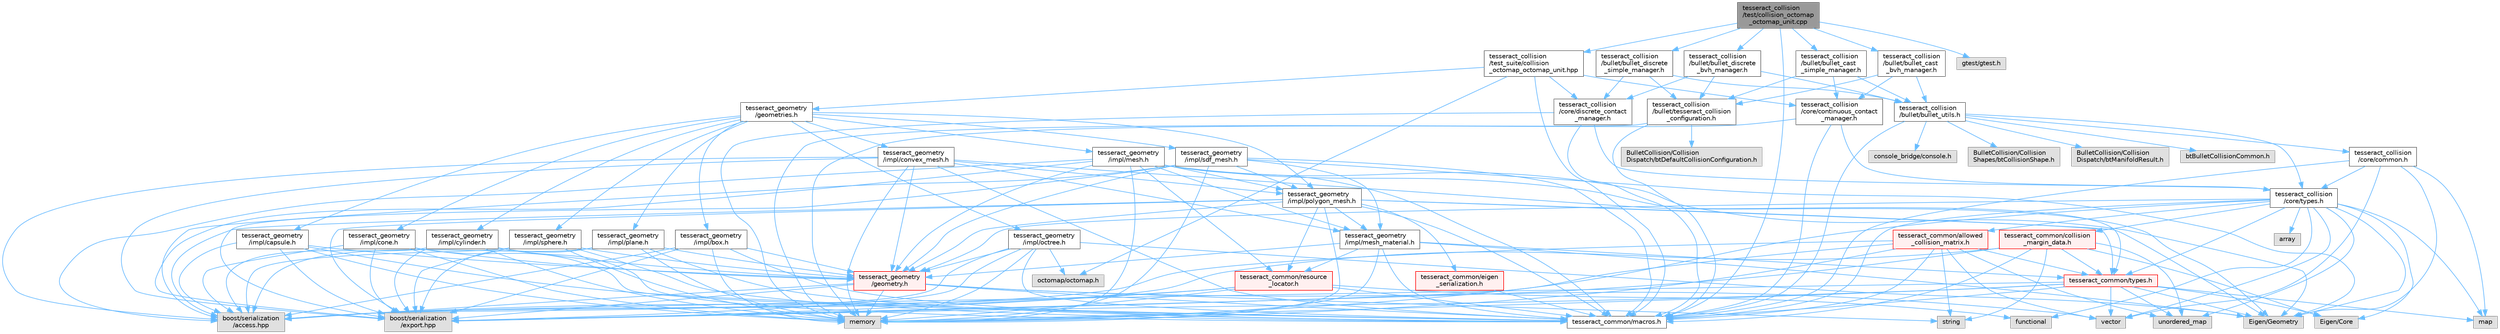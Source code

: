 digraph "tesseract_collision/test/collision_octomap_octomap_unit.cpp"
{
 // LATEX_PDF_SIZE
  bgcolor="transparent";
  edge [fontname=Helvetica,fontsize=10,labelfontname=Helvetica,labelfontsize=10];
  node [fontname=Helvetica,fontsize=10,shape=box,height=0.2,width=0.4];
  Node1 [label="tesseract_collision\l/test/collision_octomap\l_octomap_unit.cpp",height=0.2,width=0.4,color="gray40", fillcolor="grey60", style="filled", fontcolor="black",tooltip=" "];
  Node1 -> Node2 [color="steelblue1",style="solid"];
  Node2 [label="tesseract_common/macros.h",height=0.2,width=0.4,color="grey40", fillcolor="white", style="filled",URL="$de/d3c/macros_8h.html",tooltip="Common Tesseract Macros."];
  Node1 -> Node3 [color="steelblue1",style="solid"];
  Node3 [label="gtest/gtest.h",height=0.2,width=0.4,color="grey60", fillcolor="#E0E0E0", style="filled",tooltip=" "];
  Node1 -> Node4 [color="steelblue1",style="solid"];
  Node4 [label="tesseract_collision\l/test_suite/collision\l_octomap_octomap_unit.hpp",height=0.2,width=0.4,color="grey40", fillcolor="white", style="filled",URL="$d7/d2c/collision__octomap__octomap__unit_8hpp.html",tooltip=" "];
  Node4 -> Node2 [color="steelblue1",style="solid"];
  Node4 -> Node5 [color="steelblue1",style="solid"];
  Node5 [label="octomap/octomap.h",height=0.2,width=0.4,color="grey60", fillcolor="#E0E0E0", style="filled",tooltip=" "];
  Node4 -> Node6 [color="steelblue1",style="solid"];
  Node6 [label="tesseract_collision\l/core/discrete_contact\l_manager.h",height=0.2,width=0.4,color="grey40", fillcolor="white", style="filled",URL="$db/d35/discrete__contact__manager_8h.html",tooltip="This is the discrete contact manager base class."];
  Node6 -> Node2 [color="steelblue1",style="solid"];
  Node6 -> Node7 [color="steelblue1",style="solid"];
  Node7 [label="memory",height=0.2,width=0.4,color="grey60", fillcolor="#E0E0E0", style="filled",tooltip=" "];
  Node6 -> Node8 [color="steelblue1",style="solid"];
  Node8 [label="tesseract_collision\l/core/types.h",height=0.2,width=0.4,color="grey40", fillcolor="white", style="filled",URL="$d3/db3/tesseract__collision_2core_2include_2tesseract__collision_2core_2types_8h.html",tooltip="Tesseracts Collision Common Types."];
  Node8 -> Node2 [color="steelblue1",style="solid"];
  Node8 -> Node9 [color="steelblue1",style="solid"];
  Node9 [label="Eigen/Core",height=0.2,width=0.4,color="grey60", fillcolor="#E0E0E0", style="filled",tooltip=" "];
  Node8 -> Node10 [color="steelblue1",style="solid"];
  Node10 [label="Eigen/Geometry",height=0.2,width=0.4,color="grey60", fillcolor="#E0E0E0", style="filled",tooltip=" "];
  Node8 -> Node11 [color="steelblue1",style="solid"];
  Node11 [label="vector",height=0.2,width=0.4,color="grey60", fillcolor="#E0E0E0", style="filled",tooltip=" "];
  Node8 -> Node7 [color="steelblue1",style="solid"];
  Node8 -> Node12 [color="steelblue1",style="solid"];
  Node12 [label="map",height=0.2,width=0.4,color="grey60", fillcolor="#E0E0E0", style="filled",tooltip=" "];
  Node8 -> Node13 [color="steelblue1",style="solid"];
  Node13 [label="array",height=0.2,width=0.4,color="grey60", fillcolor="#E0E0E0", style="filled",tooltip=" "];
  Node8 -> Node14 [color="steelblue1",style="solid"];
  Node14 [label="unordered_map",height=0.2,width=0.4,color="grey60", fillcolor="#E0E0E0", style="filled",tooltip=" "];
  Node8 -> Node15 [color="steelblue1",style="solid"];
  Node15 [label="functional",height=0.2,width=0.4,color="grey60", fillcolor="#E0E0E0", style="filled",tooltip=" "];
  Node8 -> Node16 [color="steelblue1",style="solid"];
  Node16 [label="tesseract_geometry\l/geometry.h",height=0.2,width=0.4,color="red", fillcolor="#FFF0F0", style="filled",URL="$d0/da6/tesseract__geometry_2include_2tesseract__geometry_2geometry_8h.html",tooltip="Tesseract Geometries."];
  Node16 -> Node2 [color="steelblue1",style="solid"];
  Node16 -> Node17 [color="steelblue1",style="solid"];
  Node17 [label="boost/serialization\l/access.hpp",height=0.2,width=0.4,color="grey60", fillcolor="#E0E0E0", style="filled",tooltip=" "];
  Node16 -> Node18 [color="steelblue1",style="solid"];
  Node18 [label="boost/serialization\l/export.hpp",height=0.2,width=0.4,color="grey60", fillcolor="#E0E0E0", style="filled",tooltip=" "];
  Node16 -> Node7 [color="steelblue1",style="solid"];
  Node16 -> Node19 [color="steelblue1",style="solid"];
  Node19 [label="string",height=0.2,width=0.4,color="grey60", fillcolor="#E0E0E0", style="filled",tooltip=" "];
  Node16 -> Node11 [color="steelblue1",style="solid"];
  Node8 -> Node21 [color="steelblue1",style="solid"];
  Node21 [label="tesseract_common/types.h",height=0.2,width=0.4,color="red", fillcolor="#FFF0F0", style="filled",URL="$dd/ddb/tesseract__common_2include_2tesseract__common_2types_8h.html",tooltip="Common Tesseract Types."];
  Node21 -> Node2 [color="steelblue1",style="solid"];
  Node21 -> Node17 [color="steelblue1",style="solid"];
  Node21 -> Node9 [color="steelblue1",style="solid"];
  Node21 -> Node10 [color="steelblue1",style="solid"];
  Node21 -> Node11 [color="steelblue1",style="solid"];
  Node21 -> Node7 [color="steelblue1",style="solid"];
  Node21 -> Node12 [color="steelblue1",style="solid"];
  Node21 -> Node14 [color="steelblue1",style="solid"];
  Node21 -> Node18 [color="steelblue1",style="solid"];
  Node8 -> Node26 [color="steelblue1",style="solid"];
  Node26 [label="tesseract_common/collision\l_margin_data.h",height=0.2,width=0.4,color="red", fillcolor="#FFF0F0", style="filled",URL="$d4/da8/collision__margin__data_8h.html",tooltip="This is used to store collision margin information."];
  Node26 -> Node2 [color="steelblue1",style="solid"];
  Node26 -> Node17 [color="steelblue1",style="solid"];
  Node26 -> Node9 [color="steelblue1",style="solid"];
  Node26 -> Node19 [color="steelblue1",style="solid"];
  Node26 -> Node14 [color="steelblue1",style="solid"];
  Node26 -> Node21 [color="steelblue1",style="solid"];
  Node26 -> Node18 [color="steelblue1",style="solid"];
  Node8 -> Node34 [color="steelblue1",style="solid"];
  Node34 [label="tesseract_common/allowed\l_collision_matrix.h",height=0.2,width=0.4,color="red", fillcolor="#FFF0F0", style="filled",URL="$d2/d01/allowed__collision__matrix_8h.html",tooltip=" "];
  Node34 -> Node2 [color="steelblue1",style="solid"];
  Node34 -> Node17 [color="steelblue1",style="solid"];
  Node34 -> Node19 [color="steelblue1",style="solid"];
  Node34 -> Node11 [color="steelblue1",style="solid"];
  Node34 -> Node7 [color="steelblue1",style="solid"];
  Node34 -> Node14 [color="steelblue1",style="solid"];
  Node34 -> Node21 [color="steelblue1",style="solid"];
  Node34 -> Node18 [color="steelblue1",style="solid"];
  Node4 -> Node36 [color="steelblue1",style="solid"];
  Node36 [label="tesseract_collision\l/core/continuous_contact\l_manager.h",height=0.2,width=0.4,color="grey40", fillcolor="white", style="filled",URL="$d6/d0f/continuous__contact__manager_8h.html",tooltip="This is the continuous contact manager base class."];
  Node36 -> Node2 [color="steelblue1",style="solid"];
  Node36 -> Node7 [color="steelblue1",style="solid"];
  Node36 -> Node8 [color="steelblue1",style="solid"];
  Node4 -> Node37 [color="steelblue1",style="solid"];
  Node37 [label="tesseract_geometry\l/geometries.h",height=0.2,width=0.4,color="grey40", fillcolor="white", style="filled",URL="$d4/ddb/geometries_8h.html",tooltip="Tesseract Geometries."];
  Node37 -> Node38 [color="steelblue1",style="solid"];
  Node38 [label="tesseract_geometry\l/impl/box.h",height=0.2,width=0.4,color="grey40", fillcolor="white", style="filled",URL="$df/d9e/tesseract__geometry_2include_2tesseract__geometry_2impl_2box_8h.html",tooltip="Tesseract Box Geometry."];
  Node38 -> Node2 [color="steelblue1",style="solid"];
  Node38 -> Node17 [color="steelblue1",style="solid"];
  Node38 -> Node18 [color="steelblue1",style="solid"];
  Node38 -> Node7 [color="steelblue1",style="solid"];
  Node38 -> Node16 [color="steelblue1",style="solid"];
  Node37 -> Node39 [color="steelblue1",style="solid"];
  Node39 [label="tesseract_geometry\l/impl/capsule.h",height=0.2,width=0.4,color="grey40", fillcolor="white", style="filled",URL="$d8/d2b/tesseract__geometry_2include_2tesseract__geometry_2impl_2capsule_8h.html",tooltip="Tesseract Capsule Geometry."];
  Node39 -> Node2 [color="steelblue1",style="solid"];
  Node39 -> Node17 [color="steelblue1",style="solid"];
  Node39 -> Node18 [color="steelblue1",style="solid"];
  Node39 -> Node7 [color="steelblue1",style="solid"];
  Node39 -> Node16 [color="steelblue1",style="solid"];
  Node37 -> Node40 [color="steelblue1",style="solid"];
  Node40 [label="tesseract_geometry\l/impl/cone.h",height=0.2,width=0.4,color="grey40", fillcolor="white", style="filled",URL="$dc/df2/tesseract__geometry_2include_2tesseract__geometry_2impl_2cone_8h.html",tooltip="Tesseract Cone Geometry."];
  Node40 -> Node2 [color="steelblue1",style="solid"];
  Node40 -> Node17 [color="steelblue1",style="solid"];
  Node40 -> Node18 [color="steelblue1",style="solid"];
  Node40 -> Node7 [color="steelblue1",style="solid"];
  Node40 -> Node16 [color="steelblue1",style="solid"];
  Node37 -> Node41 [color="steelblue1",style="solid"];
  Node41 [label="tesseract_geometry\l/impl/convex_mesh.h",height=0.2,width=0.4,color="grey40", fillcolor="white", style="filled",URL="$de/dd2/tesseract__geometry_2include_2tesseract__geometry_2impl_2convex__mesh_8h.html",tooltip="Tesseract Convex Mesh Geometry."];
  Node41 -> Node2 [color="steelblue1",style="solid"];
  Node41 -> Node17 [color="steelblue1",style="solid"];
  Node41 -> Node18 [color="steelblue1",style="solid"];
  Node41 -> Node10 [color="steelblue1",style="solid"];
  Node41 -> Node7 [color="steelblue1",style="solid"];
  Node41 -> Node16 [color="steelblue1",style="solid"];
  Node41 -> Node42 [color="steelblue1",style="solid"];
  Node42 [label="tesseract_geometry\l/impl/mesh_material.h",height=0.2,width=0.4,color="grey40", fillcolor="white", style="filled",URL="$df/d8e/mesh__material_8h.html",tooltip="Tesseract Mesh Material read from a mesh file."];
  Node42 -> Node2 [color="steelblue1",style="solid"];
  Node42 -> Node43 [color="steelblue1",style="solid"];
  Node43 [label="tesseract_common/resource\l_locator.h",height=0.2,width=0.4,color="red", fillcolor="#FFF0F0", style="filled",URL="$d3/d95/resource__locator_8h.html",tooltip="Locate and retrieve resource data."];
  Node43 -> Node2 [color="steelblue1",style="solid"];
  Node43 -> Node17 [color="steelblue1",style="solid"];
  Node43 -> Node15 [color="steelblue1",style="solid"];
  Node43 -> Node7 [color="steelblue1",style="solid"];
  Node43 -> Node18 [color="steelblue1",style="solid"];
  Node42 -> Node10 [color="steelblue1",style="solid"];
  Node42 -> Node7 [color="steelblue1",style="solid"];
  Node42 -> Node16 [color="steelblue1",style="solid"];
  Node42 -> Node21 [color="steelblue1",style="solid"];
  Node41 -> Node44 [color="steelblue1",style="solid"];
  Node44 [label="tesseract_geometry\l/impl/polygon_mesh.h",height=0.2,width=0.4,color="grey40", fillcolor="white", style="filled",URL="$d2/deb/polygon__mesh_8h.html",tooltip="Tesseract Polygon Mesh Geometry."];
  Node44 -> Node2 [color="steelblue1",style="solid"];
  Node44 -> Node17 [color="steelblue1",style="solid"];
  Node44 -> Node18 [color="steelblue1",style="solid"];
  Node44 -> Node10 [color="steelblue1",style="solid"];
  Node44 -> Node7 [color="steelblue1",style="solid"];
  Node44 -> Node45 [color="steelblue1",style="solid"];
  Node45 [label="tesseract_common/eigen\l_serialization.h",height=0.2,width=0.4,color="red", fillcolor="#FFF0F0", style="filled",URL="$d1/df1/eigen__serialization_8h.html",tooltip=" "];
  Node45 -> Node2 [color="steelblue1",style="solid"];
  Node44 -> Node21 [color="steelblue1",style="solid"];
  Node44 -> Node43 [color="steelblue1",style="solid"];
  Node44 -> Node16 [color="steelblue1",style="solid"];
  Node44 -> Node42 [color="steelblue1",style="solid"];
  Node37 -> Node54 [color="steelblue1",style="solid"];
  Node54 [label="tesseract_geometry\l/impl/cylinder.h",height=0.2,width=0.4,color="grey40", fillcolor="white", style="filled",URL="$d8/d3b/tesseract__geometry_2include_2tesseract__geometry_2impl_2cylinder_8h.html",tooltip="Tesseract Cylinder Geometry."];
  Node54 -> Node2 [color="steelblue1",style="solid"];
  Node54 -> Node17 [color="steelblue1",style="solid"];
  Node54 -> Node18 [color="steelblue1",style="solid"];
  Node54 -> Node7 [color="steelblue1",style="solid"];
  Node54 -> Node16 [color="steelblue1",style="solid"];
  Node37 -> Node55 [color="steelblue1",style="solid"];
  Node55 [label="tesseract_geometry\l/impl/mesh.h",height=0.2,width=0.4,color="grey40", fillcolor="white", style="filled",URL="$d5/d93/tesseract__geometry_2include_2tesseract__geometry_2impl_2mesh_8h.html",tooltip="Tesseract Mesh Geometry."];
  Node55 -> Node2 [color="steelblue1",style="solid"];
  Node55 -> Node43 [color="steelblue1",style="solid"];
  Node55 -> Node17 [color="steelblue1",style="solid"];
  Node55 -> Node18 [color="steelblue1",style="solid"];
  Node55 -> Node10 [color="steelblue1",style="solid"];
  Node55 -> Node7 [color="steelblue1",style="solid"];
  Node55 -> Node21 [color="steelblue1",style="solid"];
  Node55 -> Node16 [color="steelblue1",style="solid"];
  Node55 -> Node42 [color="steelblue1",style="solid"];
  Node55 -> Node44 [color="steelblue1",style="solid"];
  Node37 -> Node56 [color="steelblue1",style="solid"];
  Node56 [label="tesseract_geometry\l/impl/octree.h",height=0.2,width=0.4,color="grey40", fillcolor="white", style="filled",URL="$df/d5e/tesseract__geometry_2include_2tesseract__geometry_2impl_2octree_8h.html",tooltip="Tesseract Octree Geometry."];
  Node56 -> Node2 [color="steelblue1",style="solid"];
  Node56 -> Node17 [color="steelblue1",style="solid"];
  Node56 -> Node18 [color="steelblue1",style="solid"];
  Node56 -> Node10 [color="steelblue1",style="solid"];
  Node56 -> Node7 [color="steelblue1",style="solid"];
  Node56 -> Node5 [color="steelblue1",style="solid"];
  Node56 -> Node16 [color="steelblue1",style="solid"];
  Node37 -> Node57 [color="steelblue1",style="solid"];
  Node57 [label="tesseract_geometry\l/impl/plane.h",height=0.2,width=0.4,color="grey40", fillcolor="white", style="filled",URL="$db/d8b/plane_8h.html",tooltip="Tesseract Plane Geometry."];
  Node57 -> Node2 [color="steelblue1",style="solid"];
  Node57 -> Node17 [color="steelblue1",style="solid"];
  Node57 -> Node18 [color="steelblue1",style="solid"];
  Node57 -> Node7 [color="steelblue1",style="solid"];
  Node57 -> Node16 [color="steelblue1",style="solid"];
  Node37 -> Node44 [color="steelblue1",style="solid"];
  Node37 -> Node58 [color="steelblue1",style="solid"];
  Node58 [label="tesseract_geometry\l/impl/sdf_mesh.h",height=0.2,width=0.4,color="grey40", fillcolor="white", style="filled",URL="$d2/d17/tesseract__geometry_2include_2tesseract__geometry_2impl_2sdf__mesh_8h.html",tooltip="Tesseract SDF Mesh Geometry."];
  Node58 -> Node2 [color="steelblue1",style="solid"];
  Node58 -> Node17 [color="steelblue1",style="solid"];
  Node58 -> Node18 [color="steelblue1",style="solid"];
  Node58 -> Node10 [color="steelblue1",style="solid"];
  Node58 -> Node7 [color="steelblue1",style="solid"];
  Node58 -> Node16 [color="steelblue1",style="solid"];
  Node58 -> Node42 [color="steelblue1",style="solid"];
  Node58 -> Node44 [color="steelblue1",style="solid"];
  Node37 -> Node59 [color="steelblue1",style="solid"];
  Node59 [label="tesseract_geometry\l/impl/sphere.h",height=0.2,width=0.4,color="grey40", fillcolor="white", style="filled",URL="$d8/db6/tesseract__geometry_2include_2tesseract__geometry_2impl_2sphere_8h.html",tooltip="Tesseract Sphere Geometry."];
  Node59 -> Node2 [color="steelblue1",style="solid"];
  Node59 -> Node17 [color="steelblue1",style="solid"];
  Node59 -> Node18 [color="steelblue1",style="solid"];
  Node59 -> Node7 [color="steelblue1",style="solid"];
  Node59 -> Node16 [color="steelblue1",style="solid"];
  Node1 -> Node60 [color="steelblue1",style="solid"];
  Node60 [label="tesseract_collision\l/bullet/bullet_discrete\l_simple_manager.h",height=0.2,width=0.4,color="grey40", fillcolor="white", style="filled",URL="$d3/dd2/bullet__discrete__simple__manager_8h.html",tooltip="Tesseract ROS Bullet discrete simple collision manager."];
  Node60 -> Node61 [color="steelblue1",style="solid"];
  Node61 [label="tesseract_collision\l/bullet/bullet_utils.h",height=0.2,width=0.4,color="grey40", fillcolor="white", style="filled",URL="$d6/d91/bullet__utils_8h.html",tooltip="Tesseract ROS Bullet environment utility function."];
  Node61 -> Node2 [color="steelblue1",style="solid"];
  Node61 -> Node62 [color="steelblue1",style="solid"];
  Node62 [label="BulletCollision/Collision\lShapes/btCollisionShape.h",height=0.2,width=0.4,color="grey60", fillcolor="#E0E0E0", style="filled",tooltip=" "];
  Node61 -> Node63 [color="steelblue1",style="solid"];
  Node63 [label="BulletCollision/Collision\lDispatch/btManifoldResult.h",height=0.2,width=0.4,color="grey60", fillcolor="#E0E0E0", style="filled",tooltip=" "];
  Node61 -> Node64 [color="steelblue1",style="solid"];
  Node64 [label="btBulletCollisionCommon.h",height=0.2,width=0.4,color="grey60", fillcolor="#E0E0E0", style="filled",tooltip=" "];
  Node61 -> Node65 [color="steelblue1",style="solid"];
  Node65 [label="console_bridge/console.h",height=0.2,width=0.4,color="grey60", fillcolor="#E0E0E0", style="filled",tooltip=" "];
  Node61 -> Node8 [color="steelblue1",style="solid"];
  Node61 -> Node66 [color="steelblue1",style="solid"];
  Node66 [label="tesseract_collision\l/core/common.h",height=0.2,width=0.4,color="grey40", fillcolor="white", style="filled",URL="$dc/d54/common_8h.html",tooltip="This is a collection of common methods."];
  Node66 -> Node2 [color="steelblue1",style="solid"];
  Node66 -> Node12 [color="steelblue1",style="solid"];
  Node66 -> Node11 [color="steelblue1",style="solid"];
  Node66 -> Node10 [color="steelblue1",style="solid"];
  Node66 -> Node8 [color="steelblue1",style="solid"];
  Node60 -> Node6 [color="steelblue1",style="solid"];
  Node60 -> Node67 [color="steelblue1",style="solid"];
  Node67 [label="tesseract_collision\l/bullet/tesseract_collision\l_configuration.h",height=0.2,width=0.4,color="grey40", fillcolor="white", style="filled",URL="$d0/d96/tesseract__collision__configuration_8h.html",tooltip="Modified bullet collision configuration."];
  Node67 -> Node2 [color="steelblue1",style="solid"];
  Node67 -> Node7 [color="steelblue1",style="solid"];
  Node67 -> Node68 [color="steelblue1",style="solid"];
  Node68 [label="BulletCollision/Collision\lDispatch/btDefaultCollisionConfiguration.h",height=0.2,width=0.4,color="grey60", fillcolor="#E0E0E0", style="filled",tooltip=" "];
  Node1 -> Node69 [color="steelblue1",style="solid"];
  Node69 [label="tesseract_collision\l/bullet/bullet_discrete\l_bvh_manager.h",height=0.2,width=0.4,color="grey40", fillcolor="white", style="filled",URL="$df/d19/bullet__discrete__bvh__manager_8h.html",tooltip="Tesseract ROS Bullet discrete BVH collision manager."];
  Node69 -> Node61 [color="steelblue1",style="solid"];
  Node69 -> Node6 [color="steelblue1",style="solid"];
  Node69 -> Node67 [color="steelblue1",style="solid"];
  Node1 -> Node70 [color="steelblue1",style="solid"];
  Node70 [label="tesseract_collision\l/bullet/bullet_cast\l_simple_manager.h",height=0.2,width=0.4,color="grey40", fillcolor="white", style="filled",URL="$d5/d68/bullet__cast__simple__manager_8h.html",tooltip="Tesseract ROS Bullet cast(continuous) simple collision manager."];
  Node70 -> Node61 [color="steelblue1",style="solid"];
  Node70 -> Node36 [color="steelblue1",style="solid"];
  Node70 -> Node67 [color="steelblue1",style="solid"];
  Node1 -> Node71 [color="steelblue1",style="solid"];
  Node71 [label="tesseract_collision\l/bullet/bullet_cast\l_bvh_manager.h",height=0.2,width=0.4,color="grey40", fillcolor="white", style="filled",URL="$db/dc0/bullet__cast__bvh__manager_8h.html",tooltip="Tesseract ROS Bullet cast(continuous) BVH collision manager."];
  Node71 -> Node61 [color="steelblue1",style="solid"];
  Node71 -> Node36 [color="steelblue1",style="solid"];
  Node71 -> Node67 [color="steelblue1",style="solid"];
}
